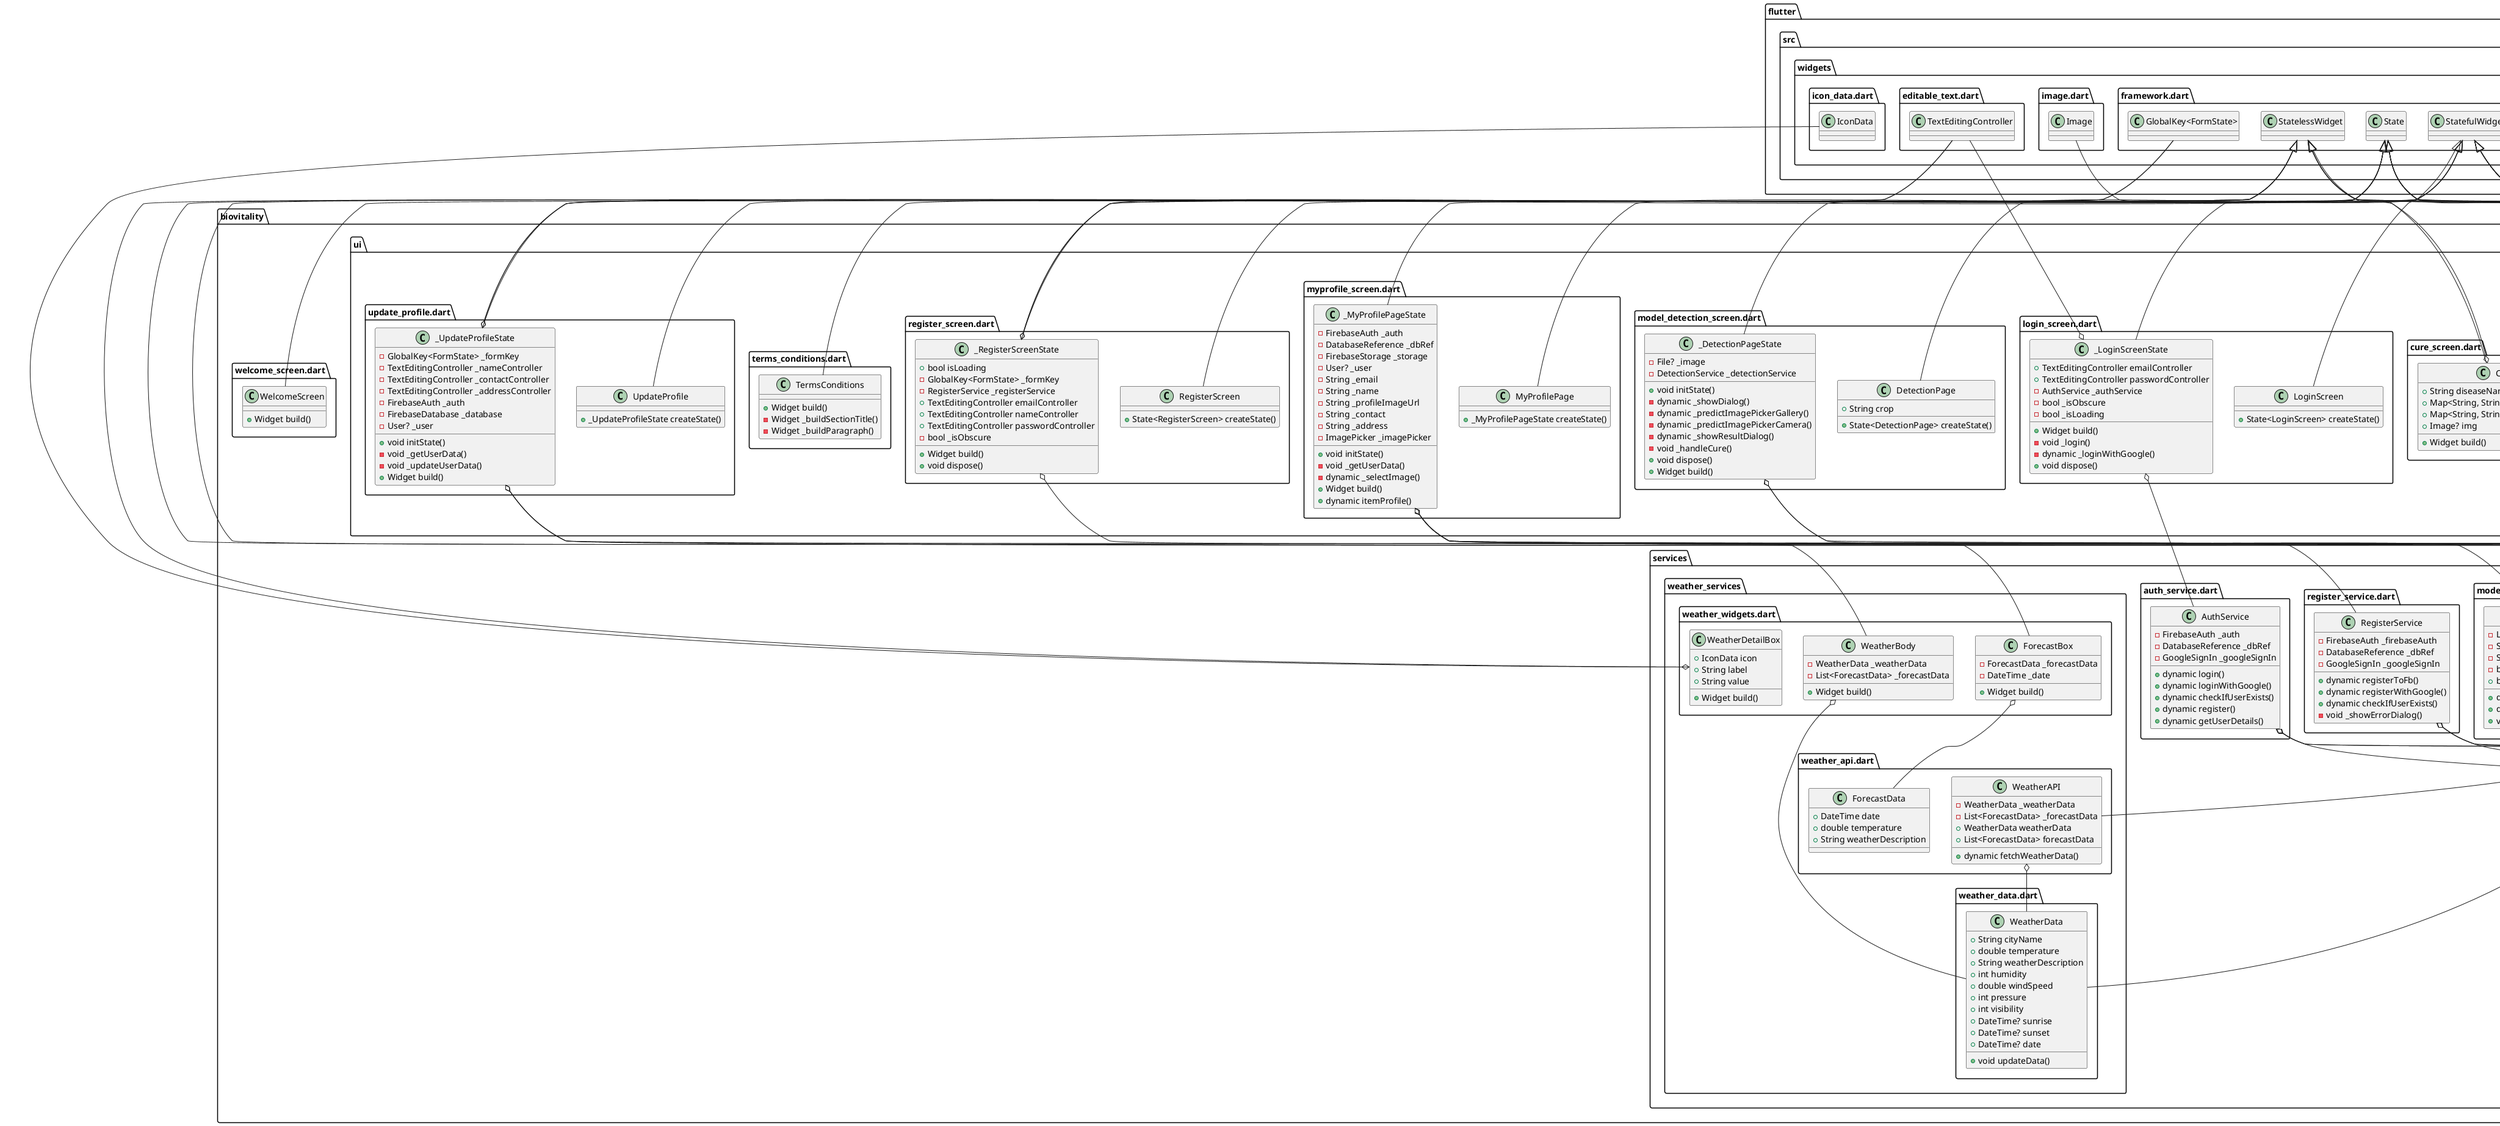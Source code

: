 @startuml
set namespaceSeparator ::

class "biovitality::main.dart::MyApp" {
  +Widget build()
}

"flutter::src::widgets::framework.dart::StatelessWidget" <|-- "biovitality::main.dart::MyApp"

class "biovitality::main.dart::IntroSliderScreen" {
  +State<IntroSliderScreen> createState()
}

"flutter::src::widgets::framework.dart::StatefulWidget" <|-- "biovitality::main.dart::IntroSliderScreen"

class "biovitality::main.dart::_IntroSliderScreenState" {
  -PageController _pageController
  +int currentIndex
  +Widget build()
  -Widget _indicator()
  -List<Widget> _buildIndicator()
}

"biovitality::main.dart::_IntroSliderScreenState" o-- "flutter::src::widgets::page_view.dart::PageController"
"flutter::src::widgets::framework.dart::State" <|-- "biovitality::main.dart::_IntroSliderScreenState"

class "biovitality::main.dart::createPage" {
  +String title
  +String subtitle
  +String image
  +Widget build()
}

"flutter::src::widgets::framework.dart::StatelessWidget" <|-- "biovitality::main.dart::createPage"

class "biovitality::models::user.dart::UserDetail" {
  +String? uid
  +String? email
  +String? name
  +String? contact
  +String? address
  +Map<String, dynamic> toMap()
}

class "biovitality::services::auth_service.dart::AuthService" {
  -FirebaseAuth _auth
  -DatabaseReference _dbRef
  -GoogleSignIn _googleSignIn
  +dynamic login()
  +dynamic loginWithGoogle()
  +dynamic checkIfUserExists()
  +dynamic register()
  +dynamic getUserDetails()
}

"biovitality::services::auth_service.dart::AuthService" o-- "firebase_auth::firebase_auth.dart::FirebaseAuth"
"biovitality::services::auth_service.dart::AuthService" o-- "firebase_database::firebase_database.dart::DatabaseReference"
"biovitality::services::auth_service.dart::AuthService" o-- "google_sign_in::google_sign_in.dart::GoogleSignIn"

class "biovitality::services::model_detection_service.dart::DetectionService" {
  -List<dynamic> _recognitions
  -String _modelPath
  -String _labelsPath
  -bool _busy
  +bool busy
  +dynamic loadModel()
  +dynamic predictImagePickerGallery()
  +void closeModel()
}

class "biovitality::services::register_service.dart::RegisterService" {
  -FirebaseAuth _firebaseAuth
  -DatabaseReference _dbRef
  -GoogleSignIn _googleSignIn
  +dynamic registerToFb()
  +dynamic registerWithGoogle()
  +dynamic checkIfUserExists()
  -void _showErrorDialog()
}

"biovitality::services::register_service.dart::RegisterService" o-- "firebase_auth::firebase_auth.dart::FirebaseAuth"
"biovitality::services::register_service.dart::RegisterService" o-- "firebase_database::firebase_database.dart::DatabaseReference"
"biovitality::services::register_service.dart::RegisterService" o-- "google_sign_in::google_sign_in.dart::GoogleSignIn"

class "biovitality::services::weather_services::weather_api.dart::WeatherAPI" {
  -WeatherData _weatherData
  -List<ForecastData> _forecastData
  +WeatherData weatherData
  +List<ForecastData> forecastData
  +dynamic fetchWeatherData()
}

"biovitality::services::weather_services::weather_api.dart::WeatherAPI" o-- "biovitality::services::weather_services::weather_data.dart::WeatherData"

class "biovitality::services::weather_services::weather_api.dart::ForecastData" {
  +DateTime date
  +double temperature
  +String weatherDescription
}

class "biovitality::services::weather_services::weather_data.dart::WeatherData" {
  +String cityName
  +double temperature
  +String weatherDescription
  +int humidity
  +double windSpeed
  +int pressure
  +int visibility
  +DateTime? sunrise
  +DateTime? sunset
  +DateTime? date
  +void updateData()
}

class "biovitality::services::weather_services::weather_widgets.dart::WeatherBody" {
  -WeatherData _weatherData
  -List<ForecastData> _forecastData
  +Widget build()
}

"biovitality::services::weather_services::weather_widgets.dart::WeatherBody" o-- "biovitality::services::weather_services::weather_data.dart::WeatherData"
"flutter::src::widgets::framework.dart::StatelessWidget" <|-- "biovitality::services::weather_services::weather_widgets.dart::WeatherBody"

class "biovitality::services::weather_services::weather_widgets.dart::ForecastBox" {
  -ForecastData _forecastData
  -DateTime _date
  +Widget build()
}

"biovitality::services::weather_services::weather_widgets.dart::ForecastBox" o-- "biovitality::services::weather_services::weather_api.dart::ForecastData"
"flutter::src::widgets::framework.dart::StatelessWidget" <|-- "biovitality::services::weather_services::weather_widgets.dart::ForecastBox"

class "biovitality::services::weather_services::weather_widgets.dart::WeatherDetailBox" {
  +IconData icon
  +String label
  +String value
  +Widget build()
}

"biovitality::services::weather_services::weather_widgets.dart::WeatherDetailBox" o-- "flutter::src::widgets::icon_data.dart::IconData"
"flutter::src::widgets::framework.dart::StatelessWidget" <|-- "biovitality::services::weather_services::weather_widgets.dart::WeatherDetailBox"

class "biovitality::Splash.dart::Splash" {
  +State<Splash> createState()
}

"flutter::src::widgets::framework.dart::StatefulWidget" <|-- "biovitality::Splash.dart::Splash"

class "biovitality::Splash.dart::_SplashState" {
  +void initState()
  +Widget build()
}

"flutter::src::widgets::framework.dart::State" <|-- "biovitality::Splash.dart::_SplashState"

class "biovitality::ui::about_biovitality.dart::AboutBioVitality" {
  +Widget build()
  -Widget _buildSectionTitle()
  -Widget _buildParagraph()
  -Widget _buildFeatureTile()
}

"flutter::src::widgets::framework.dart::StatelessWidget" <|-- "biovitality::ui::about_biovitality.dart::AboutBioVitality"

class "biovitality::ui::bottomActivities::bulletin_screen.dart::BulletinScreen" {
  +State<BulletinScreen> createState()
}

"flutter::src::widgets::framework.dart::StatefulWidget" <|-- "biovitality::ui::bottomActivities::bulletin_screen.dart::BulletinScreen"

class "biovitality::ui::bottomActivities::bulletin_screen.dart::_BulletinScreenState" {
  -int _selectedIndex
  -List<dynamic> _news
  -bool _isLoading
  +void initState()
  +dynamic fetchNews()
  -void _onItemTapped()
  -dynamic _onWillPop()
  +Widget build()
}

"flutter::src::widgets::framework.dart::State" <|-- "biovitality::ui::bottomActivities::bulletin_screen.dart::_BulletinScreenState"

class "biovitality::ui::bottomActivities::home_screen.dart::Home" {
  +String? uid
  +_HomeState createState()
}

"flutter::src::widgets::framework.dart::StatefulWidget" <|-- "biovitality::ui::bottomActivities::home_screen.dart::Home"

class "biovitality::ui::bottomActivities::home_screen.dart::_HomeState" {
  -int _selectedIndex
  -DatabaseReference _dbRef
  -dynamic _userDataFuture
  -File? _image
  +String diseaseName
  -bool _busy
  +List<Map<String, String>> crops
  +void initState()
  -dynamic _getUserData()
  -void _onItemTapped()
  -dynamic _onWillPop()
  +Widget build()
  -void _navigateToNextPage()
}

"biovitality::ui::bottomActivities::home_screen.dart::_HomeState" o-- "firebase_database::firebase_database.dart::DatabaseReference"
"biovitality::ui::bottomActivities::home_screen.dart::_HomeState" o-- "dart::io::File"
"flutter::src::widgets::framework.dart::State" <|-- "biovitality::ui::bottomActivities::home_screen.dart::_HomeState"

class "biovitality::ui::bottomActivities::home_screen.dart::CropCard" {
  +String cropName
  +String assetPath
  +Widget build()
  -void _navigateToNextPage()
}

"flutter::src::widgets::framework.dart::StatelessWidget" <|-- "biovitality::ui::bottomActivities::home_screen.dart::CropCard"

class "biovitality::ui::bottomActivities::marketview_screen.dart::MarketViewScreen" {
  +State<MarketViewScreen> createState()
}

"flutter::src::widgets::framework.dart::StatefulWidget" <|-- "biovitality::ui::bottomActivities::marketview_screen.dart::MarketViewScreen"

class "biovitality::ui::bottomActivities::marketview_screen.dart::_MarketViewScreenState" {
  -int _selectedIndex
  +DatabaseReference databaseReference
  -void _onItemTapped()
  -dynamic _onWillPop()
  +Widget build()
  -void _openInGoogleMaps()
}

"biovitality::ui::bottomActivities::marketview_screen.dart::_MarketViewScreenState" o-- "firebase_database::firebase_database.dart::DatabaseReference"
"flutter::src::widgets::framework.dart::State" <|-- "biovitality::ui::bottomActivities::marketview_screen.dart::_MarketViewScreenState"

class "biovitality::ui::bottomActivities::weather_screen.dart::WeatherScreen" {
  +State<WeatherScreen> createState()
}

"flutter::src::widgets::framework.dart::StatefulWidget" <|-- "biovitality::ui::bottomActivities::weather_screen.dart::WeatherScreen"

class "biovitality::ui::bottomActivities::weather_screen.dart::_WeatherScreenState" {
  -WeatherData _weatherData
  -WeatherAPI _weatherAPI
  -int _selectedIndex
  -bool _isDataLoaded
  -dynamic _onWillPop()
  -void _onItemTapped()
  +void initState()
  -dynamic _getCurrentLocation()
  -dynamic _refresh()
  +Widget build()
}

"biovitality::ui::bottomActivities::weather_screen.dart::_WeatherScreenState" o-- "biovitality::services::weather_services::weather_data.dart::WeatherData"
"biovitality::ui::bottomActivities::weather_screen.dart::_WeatherScreenState" o-- "biovitality::services::weather_services::weather_api.dart::WeatherAPI"
"flutter::src::widgets::framework.dart::State" <|-- "biovitality::ui::bottomActivities::weather_screen.dart::_WeatherScreenState"

class "biovitality::ui::cure_screen.dart::Cure" {
  +String diseaseName
  +Map<String, String> disease
  +Map<String, String> diseaseDetails
  +Image? img
  +Widget build()
}

"biovitality::ui::cure_screen.dart::Cure" o-- "flutter::src::widgets::image.dart::Image"
"flutter::src::widgets::framework.dart::StatelessWidget" <|-- "biovitality::ui::cure_screen.dart::Cure"

class "biovitality::ui::login_screen.dart::LoginScreen" {
  +State<LoginScreen> createState()
}

"flutter::src::widgets::framework.dart::StatefulWidget" <|-- "biovitality::ui::login_screen.dart::LoginScreen"

class "biovitality::ui::login_screen.dart::_LoginScreenState" {
  +TextEditingController emailController
  +TextEditingController passwordController
  -AuthService _authService
  -bool _isObscure
  -bool _isLoading
  +Widget build()
  -void _login()
  -dynamic _loginWithGoogle()
  +void dispose()
}

"biovitality::ui::login_screen.dart::_LoginScreenState" o-- "flutter::src::widgets::editable_text.dart::TextEditingController"
"biovitality::ui::login_screen.dart::_LoginScreenState" o-- "biovitality::services::auth_service.dart::AuthService"
"flutter::src::widgets::framework.dart::State" <|-- "biovitality::ui::login_screen.dart::_LoginScreenState"

class "biovitality::ui::model_detection_screen.dart::DetectionPage" {
  +String crop
  +State<DetectionPage> createState()
}

"flutter::src::widgets::framework.dart::StatefulWidget" <|-- "biovitality::ui::model_detection_screen.dart::DetectionPage"

class "biovitality::ui::model_detection_screen.dart::_DetectionPageState" {
  -File? _image
  -DetectionService _detectionService
  +void initState()
  -dynamic _showDialog()
  -dynamic _predictImagePickerGallery()
  -dynamic _predictImagePickerCamera()
  -dynamic _showResultDialog()
  -void _handleCure()
  +void dispose()
  +Widget build()
}

"biovitality::ui::model_detection_screen.dart::_DetectionPageState" o-- "dart::io::File"
"biovitality::ui::model_detection_screen.dart::_DetectionPageState" o-- "biovitality::services::model_detection_service.dart::DetectionService"
"flutter::src::widgets::framework.dart::State" <|-- "biovitality::ui::model_detection_screen.dart::_DetectionPageState"

class "biovitality::ui::myprofile_screen.dart::MyProfilePage" {
  +_MyProfilePageState createState()
}

"flutter::src::widgets::framework.dart::StatefulWidget" <|-- "biovitality::ui::myprofile_screen.dart::MyProfilePage"

class "biovitality::ui::myprofile_screen.dart::_MyProfilePageState" {
  -FirebaseAuth _auth
  -DatabaseReference _dbRef
  -FirebaseStorage _storage
  -User? _user
  -String _email
  -String _name
  -String _profileImageUrl
  -String _contact
  -String _address
  -ImagePicker _imagePicker
  +void initState()
  -void _getUserData()
  -dynamic _selectImage()
  +Widget build()
  +dynamic itemProfile()
}

"biovitality::ui::myprofile_screen.dart::_MyProfilePageState" o-- "firebase_auth::firebase_auth.dart::FirebaseAuth"
"biovitality::ui::myprofile_screen.dart::_MyProfilePageState" o-- "firebase_database::firebase_database.dart::DatabaseReference"
"biovitality::ui::myprofile_screen.dart::_MyProfilePageState" o-- "firebase_storage::firebase_storage.dart::FirebaseStorage"
"biovitality::ui::myprofile_screen.dart::_MyProfilePageState" o-- "firebase_auth::firebase_auth.dart::User"
"biovitality::ui::myprofile_screen.dart::_MyProfilePageState" o-- "image_picker::image_picker.dart::ImagePicker"
"flutter::src::widgets::framework.dart::State" <|-- "biovitality::ui::myprofile_screen.dart::_MyProfilePageState"

class "biovitality::ui::register_screen.dart::RegisterScreen" {
  +State<RegisterScreen> createState()
}

"flutter::src::widgets::framework.dart::StatefulWidget" <|-- "biovitality::ui::register_screen.dart::RegisterScreen"

class "biovitality::ui::register_screen.dart::_RegisterScreenState" {
  +bool isLoading
  -GlobalKey<FormState> _formKey
  -RegisterService _registerService
  +TextEditingController emailController
  +TextEditingController nameController
  +TextEditingController passwordController
  -bool _isObscure
  +Widget build()
  +void dispose()
}

"biovitality::ui::register_screen.dart::_RegisterScreenState" o-- "flutter::src::widgets::framework.dart::GlobalKey<FormState>"
"biovitality::ui::register_screen.dart::_RegisterScreenState" o-- "biovitality::services::register_service.dart::RegisterService"
"biovitality::ui::register_screen.dart::_RegisterScreenState" o-- "flutter::src::widgets::editable_text.dart::TextEditingController"
"flutter::src::widgets::framework.dart::State" <|-- "biovitality::ui::register_screen.dart::_RegisterScreenState"

class "biovitality::ui::terms_conditions.dart::TermsConditions" {
  +Widget build()
  -Widget _buildSectionTitle()
  -Widget _buildParagraph()
}

"flutter::src::widgets::framework.dart::StatelessWidget" <|-- "biovitality::ui::terms_conditions.dart::TermsConditions"

class "biovitality::ui::update_profile.dart::UpdateProfile" {
  +_UpdateProfileState createState()
}

"flutter::src::widgets::framework.dart::StatefulWidget" <|-- "biovitality::ui::update_profile.dart::UpdateProfile"

class "biovitality::ui::update_profile.dart::_UpdateProfileState" {
  -GlobalKey<FormState> _formKey
  -TextEditingController _nameController
  -TextEditingController _contactController
  -TextEditingController _addressController
  -FirebaseAuth _auth
  -FirebaseDatabase _database
  -User? _user
  +void initState()
  -void _getUserData()
  -void _updateUserData()
  +Widget build()
}

"biovitality::ui::update_profile.dart::_UpdateProfileState" o-- "flutter::src::widgets::framework.dart::GlobalKey<FormState>"
"biovitality::ui::update_profile.dart::_UpdateProfileState" o-- "flutter::src::widgets::editable_text.dart::TextEditingController"
"biovitality::ui::update_profile.dart::_UpdateProfileState" o-- "firebase_auth::firebase_auth.dart::FirebaseAuth"
"biovitality::ui::update_profile.dart::_UpdateProfileState" o-- "firebase_database::firebase_database.dart::FirebaseDatabase"
"biovitality::ui::update_profile.dart::_UpdateProfileState" o-- "firebase_auth::firebase_auth.dart::User"
"flutter::src::widgets::framework.dart::State" <|-- "biovitality::ui::update_profile.dart::_UpdateProfileState"

class "biovitality::welcome_screen.dart::WelcomeScreen" {
  +Widget build()
}

"flutter::src::widgets::framework.dart::StatelessWidget" <|-- "biovitality::welcome_screen.dart::WelcomeScreen"


@enduml